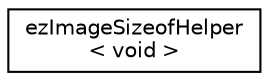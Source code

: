 digraph "Graphical Class Hierarchy"
{
 // LATEX_PDF_SIZE
  edge [fontname="Helvetica",fontsize="10",labelfontname="Helvetica",labelfontsize="10"];
  node [fontname="Helvetica",fontsize="10",shape=record];
  rankdir="LR";
  Node0 [label="ezImageSizeofHelper\l\< void \>",height=0.2,width=0.4,color="black", fillcolor="white", style="filled",URL="$dd/d00/structez_image_sizeof_helper_3_01void_01_4.htm",tooltip=" "];
}
